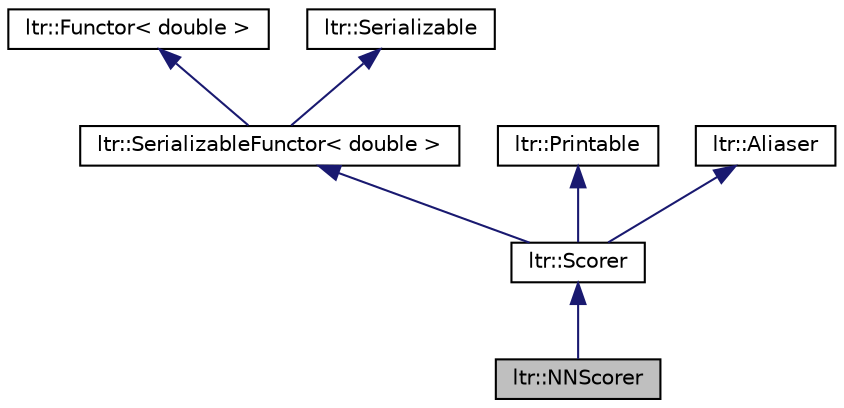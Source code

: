 digraph G
{
  edge [fontname="Helvetica",fontsize="10",labelfontname="Helvetica",labelfontsize="10"];
  node [fontname="Helvetica",fontsize="10",shape=record];
  Node1 [label="ltr::NNScorer",height=0.2,width=0.4,color="black", fillcolor="grey75", style="filled" fontcolor="black"];
  Node2 -> Node1 [dir="back",color="midnightblue",fontsize="10",style="solid",fontname="Helvetica"];
  Node2 [label="ltr::Scorer",height=0.2,width=0.4,color="black", fillcolor="white", style="filled",URL="$classltr_1_1_scorer.html"];
  Node3 -> Node2 [dir="back",color="midnightblue",fontsize="10",style="solid",fontname="Helvetica"];
  Node3 [label="ltr::SerializableFunctor\< double \>",height=0.2,width=0.4,color="black", fillcolor="white", style="filled",URL="$classltr_1_1_serializable_functor.html"];
  Node4 -> Node3 [dir="back",color="midnightblue",fontsize="10",style="solid",fontname="Helvetica"];
  Node4 [label="ltr::Functor\< double \>",height=0.2,width=0.4,color="black", fillcolor="white", style="filled",URL="$classltr_1_1_functor.html"];
  Node5 -> Node3 [dir="back",color="midnightblue",fontsize="10",style="solid",fontname="Helvetica"];
  Node5 [label="ltr::Serializable",height=0.2,width=0.4,color="black", fillcolor="white", style="filled",URL="$classltr_1_1_serializable.html",tooltip="The interface class for objects, that can be serialized. That means that a cpp code for those can be ..."];
  Node6 -> Node2 [dir="back",color="midnightblue",fontsize="10",style="solid",fontname="Helvetica"];
  Node6 [label="ltr::Printable",height=0.2,width=0.4,color="black", fillcolor="white", style="filled",URL="$classltr_1_1_printable.html"];
  Node7 -> Node2 [dir="back",color="midnightblue",fontsize="10",style="solid",fontname="Helvetica"];
  Node7 [label="ltr::Aliaser",height=0.2,width=0.4,color="black", fillcolor="white", style="filled",URL="$classltr_1_1_aliaser.html",tooltip="Inherit from this class in order to use alias."];
}
